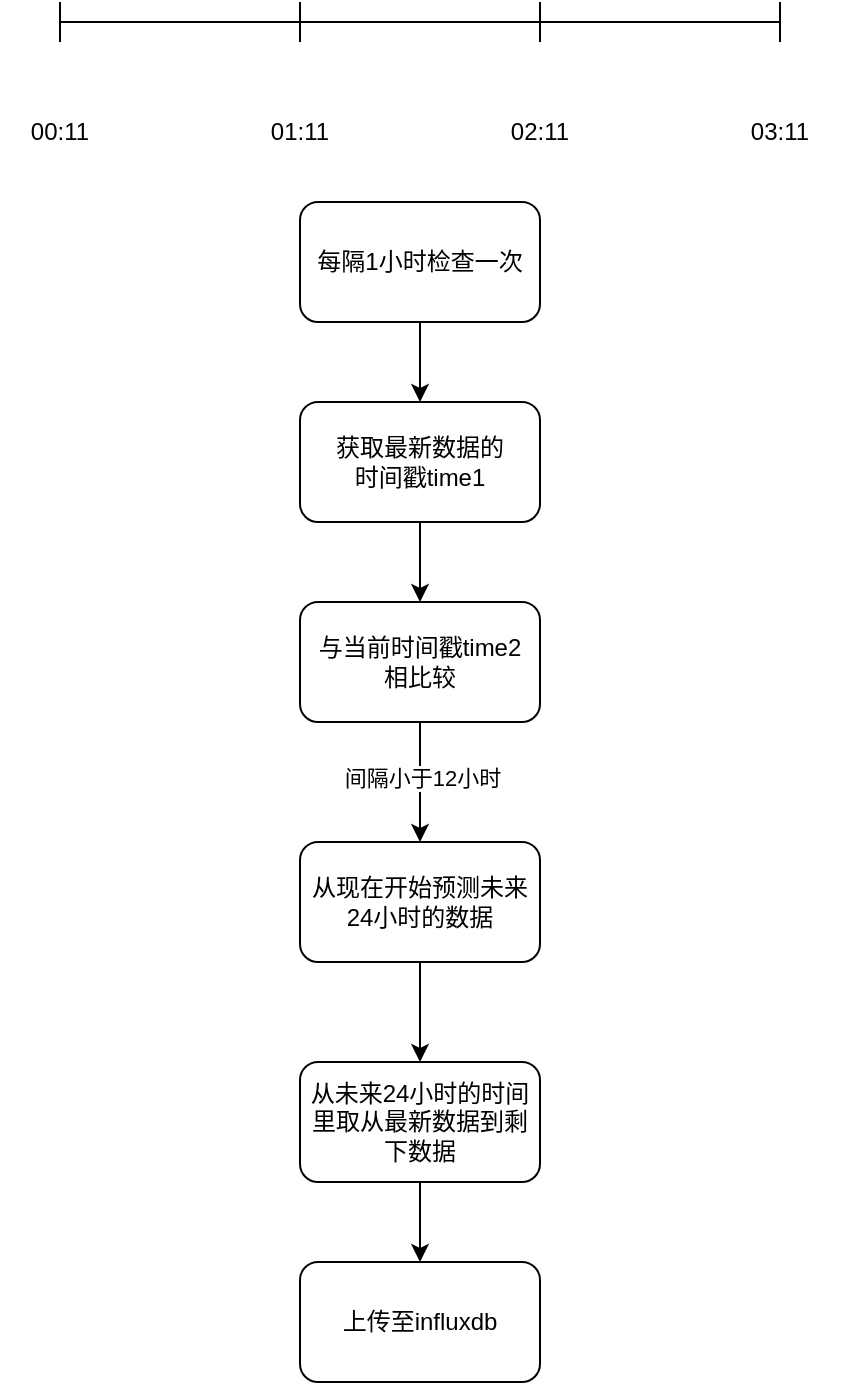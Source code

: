 <mxfile version="21.2.9" type="github">
  <diagram name="第 1 页" id="SlJA2I-Qyu4VbDwptdL-">
    <mxGraphModel dx="823" dy="544" grid="1" gridSize="10" guides="1" tooltips="1" connect="1" arrows="1" fold="1" page="1" pageScale="1" pageWidth="827" pageHeight="1169" math="0" shadow="0">
      <root>
        <mxCell id="0" />
        <mxCell id="1" parent="0" />
        <mxCell id="vAp62FiM2lDATQAgyI6t-1" value="" style="shape=crossbar;whiteSpace=wrap;html=1;rounded=1;" vertex="1" parent="1">
          <mxGeometry x="234" y="200" width="120" height="20" as="geometry" />
        </mxCell>
        <mxCell id="vAp62FiM2lDATQAgyI6t-2" value="" style="shape=crossbar;whiteSpace=wrap;html=1;rounded=1;" vertex="1" parent="1">
          <mxGeometry x="354" y="200" width="120" height="20" as="geometry" />
        </mxCell>
        <mxCell id="vAp62FiM2lDATQAgyI6t-3" value="" style="shape=crossbar;whiteSpace=wrap;html=1;rounded=1;" vertex="1" parent="1">
          <mxGeometry x="474" y="200" width="120" height="20" as="geometry" />
        </mxCell>
        <mxCell id="vAp62FiM2lDATQAgyI6t-5" value="00:11" style="text;html=1;strokeColor=none;fillColor=none;align=center;verticalAlign=middle;whiteSpace=wrap;rounded=0;" vertex="1" parent="1">
          <mxGeometry x="204" y="250" width="60" height="30" as="geometry" />
        </mxCell>
        <mxCell id="vAp62FiM2lDATQAgyI6t-7" value="01:11" style="text;html=1;strokeColor=none;fillColor=none;align=center;verticalAlign=middle;whiteSpace=wrap;rounded=0;" vertex="1" parent="1">
          <mxGeometry x="324" y="250" width="60" height="30" as="geometry" />
        </mxCell>
        <mxCell id="vAp62FiM2lDATQAgyI6t-8" value="02:11" style="text;html=1;strokeColor=none;fillColor=none;align=center;verticalAlign=middle;whiteSpace=wrap;rounded=0;" vertex="1" parent="1">
          <mxGeometry x="444" y="250" width="60" height="30" as="geometry" />
        </mxCell>
        <mxCell id="vAp62FiM2lDATQAgyI6t-9" value="03:11" style="text;html=1;strokeColor=none;fillColor=none;align=center;verticalAlign=middle;whiteSpace=wrap;rounded=0;" vertex="1" parent="1">
          <mxGeometry x="564" y="250" width="60" height="30" as="geometry" />
        </mxCell>
        <mxCell id="vAp62FiM2lDATQAgyI6t-12" value="" style="edgeStyle=orthogonalEdgeStyle;rounded=0;orthogonalLoop=1;jettySize=auto;html=1;" edge="1" parent="1" source="vAp62FiM2lDATQAgyI6t-10" target="vAp62FiM2lDATQAgyI6t-11">
          <mxGeometry relative="1" as="geometry" />
        </mxCell>
        <mxCell id="vAp62FiM2lDATQAgyI6t-10" value="每隔1小时检查一次" style="rounded=1;whiteSpace=wrap;html=1;" vertex="1" parent="1">
          <mxGeometry x="354" y="300" width="120" height="60" as="geometry" />
        </mxCell>
        <mxCell id="vAp62FiM2lDATQAgyI6t-14" value="" style="edgeStyle=orthogonalEdgeStyle;rounded=0;orthogonalLoop=1;jettySize=auto;html=1;" edge="1" parent="1" source="vAp62FiM2lDATQAgyI6t-11" target="vAp62FiM2lDATQAgyI6t-13">
          <mxGeometry relative="1" as="geometry" />
        </mxCell>
        <mxCell id="vAp62FiM2lDATQAgyI6t-11" value="获取最新数据的&lt;br&gt;时间戳time1" style="whiteSpace=wrap;html=1;rounded=1;" vertex="1" parent="1">
          <mxGeometry x="354" y="400" width="120" height="60" as="geometry" />
        </mxCell>
        <mxCell id="vAp62FiM2lDATQAgyI6t-16" value="" style="edgeStyle=orthogonalEdgeStyle;rounded=0;orthogonalLoop=1;jettySize=auto;html=1;" edge="1" parent="1" source="vAp62FiM2lDATQAgyI6t-13" target="vAp62FiM2lDATQAgyI6t-15">
          <mxGeometry relative="1" as="geometry" />
        </mxCell>
        <mxCell id="vAp62FiM2lDATQAgyI6t-19" value="间隔小于12小时" style="edgeLabel;html=1;align=center;verticalAlign=middle;resizable=0;points=[];" vertex="1" connectable="0" parent="vAp62FiM2lDATQAgyI6t-16">
          <mxGeometry x="-0.063" y="1" relative="1" as="geometry">
            <mxPoint as="offset" />
          </mxGeometry>
        </mxCell>
        <mxCell id="vAp62FiM2lDATQAgyI6t-13" value="与当前时间戳time2&lt;br&gt;相比较" style="whiteSpace=wrap;html=1;rounded=1;" vertex="1" parent="1">
          <mxGeometry x="354" y="500" width="120" height="60" as="geometry" />
        </mxCell>
        <mxCell id="vAp62FiM2lDATQAgyI6t-21" value="" style="edgeStyle=orthogonalEdgeStyle;rounded=0;orthogonalLoop=1;jettySize=auto;html=1;" edge="1" parent="1" source="vAp62FiM2lDATQAgyI6t-15" target="vAp62FiM2lDATQAgyI6t-20">
          <mxGeometry relative="1" as="geometry" />
        </mxCell>
        <mxCell id="vAp62FiM2lDATQAgyI6t-15" value="从现在开始预测未来24小时的数据" style="whiteSpace=wrap;html=1;rounded=1;" vertex="1" parent="1">
          <mxGeometry x="354" y="620" width="120" height="60" as="geometry" />
        </mxCell>
        <mxCell id="vAp62FiM2lDATQAgyI6t-23" value="" style="edgeStyle=orthogonalEdgeStyle;rounded=0;orthogonalLoop=1;jettySize=auto;html=1;" edge="1" parent="1" source="vAp62FiM2lDATQAgyI6t-20">
          <mxGeometry relative="1" as="geometry">
            <mxPoint x="414" y="830" as="targetPoint" />
          </mxGeometry>
        </mxCell>
        <mxCell id="vAp62FiM2lDATQAgyI6t-20" value="从未来24小时的时间里取从最新数据到剩下数据" style="whiteSpace=wrap;html=1;rounded=1;" vertex="1" parent="1">
          <mxGeometry x="354" y="730" width="120" height="60" as="geometry" />
        </mxCell>
        <mxCell id="vAp62FiM2lDATQAgyI6t-22" value="上传至influxdb" style="whiteSpace=wrap;html=1;rounded=1;" vertex="1" parent="1">
          <mxGeometry x="354" y="830" width="120" height="60" as="geometry" />
        </mxCell>
      </root>
    </mxGraphModel>
  </diagram>
</mxfile>
